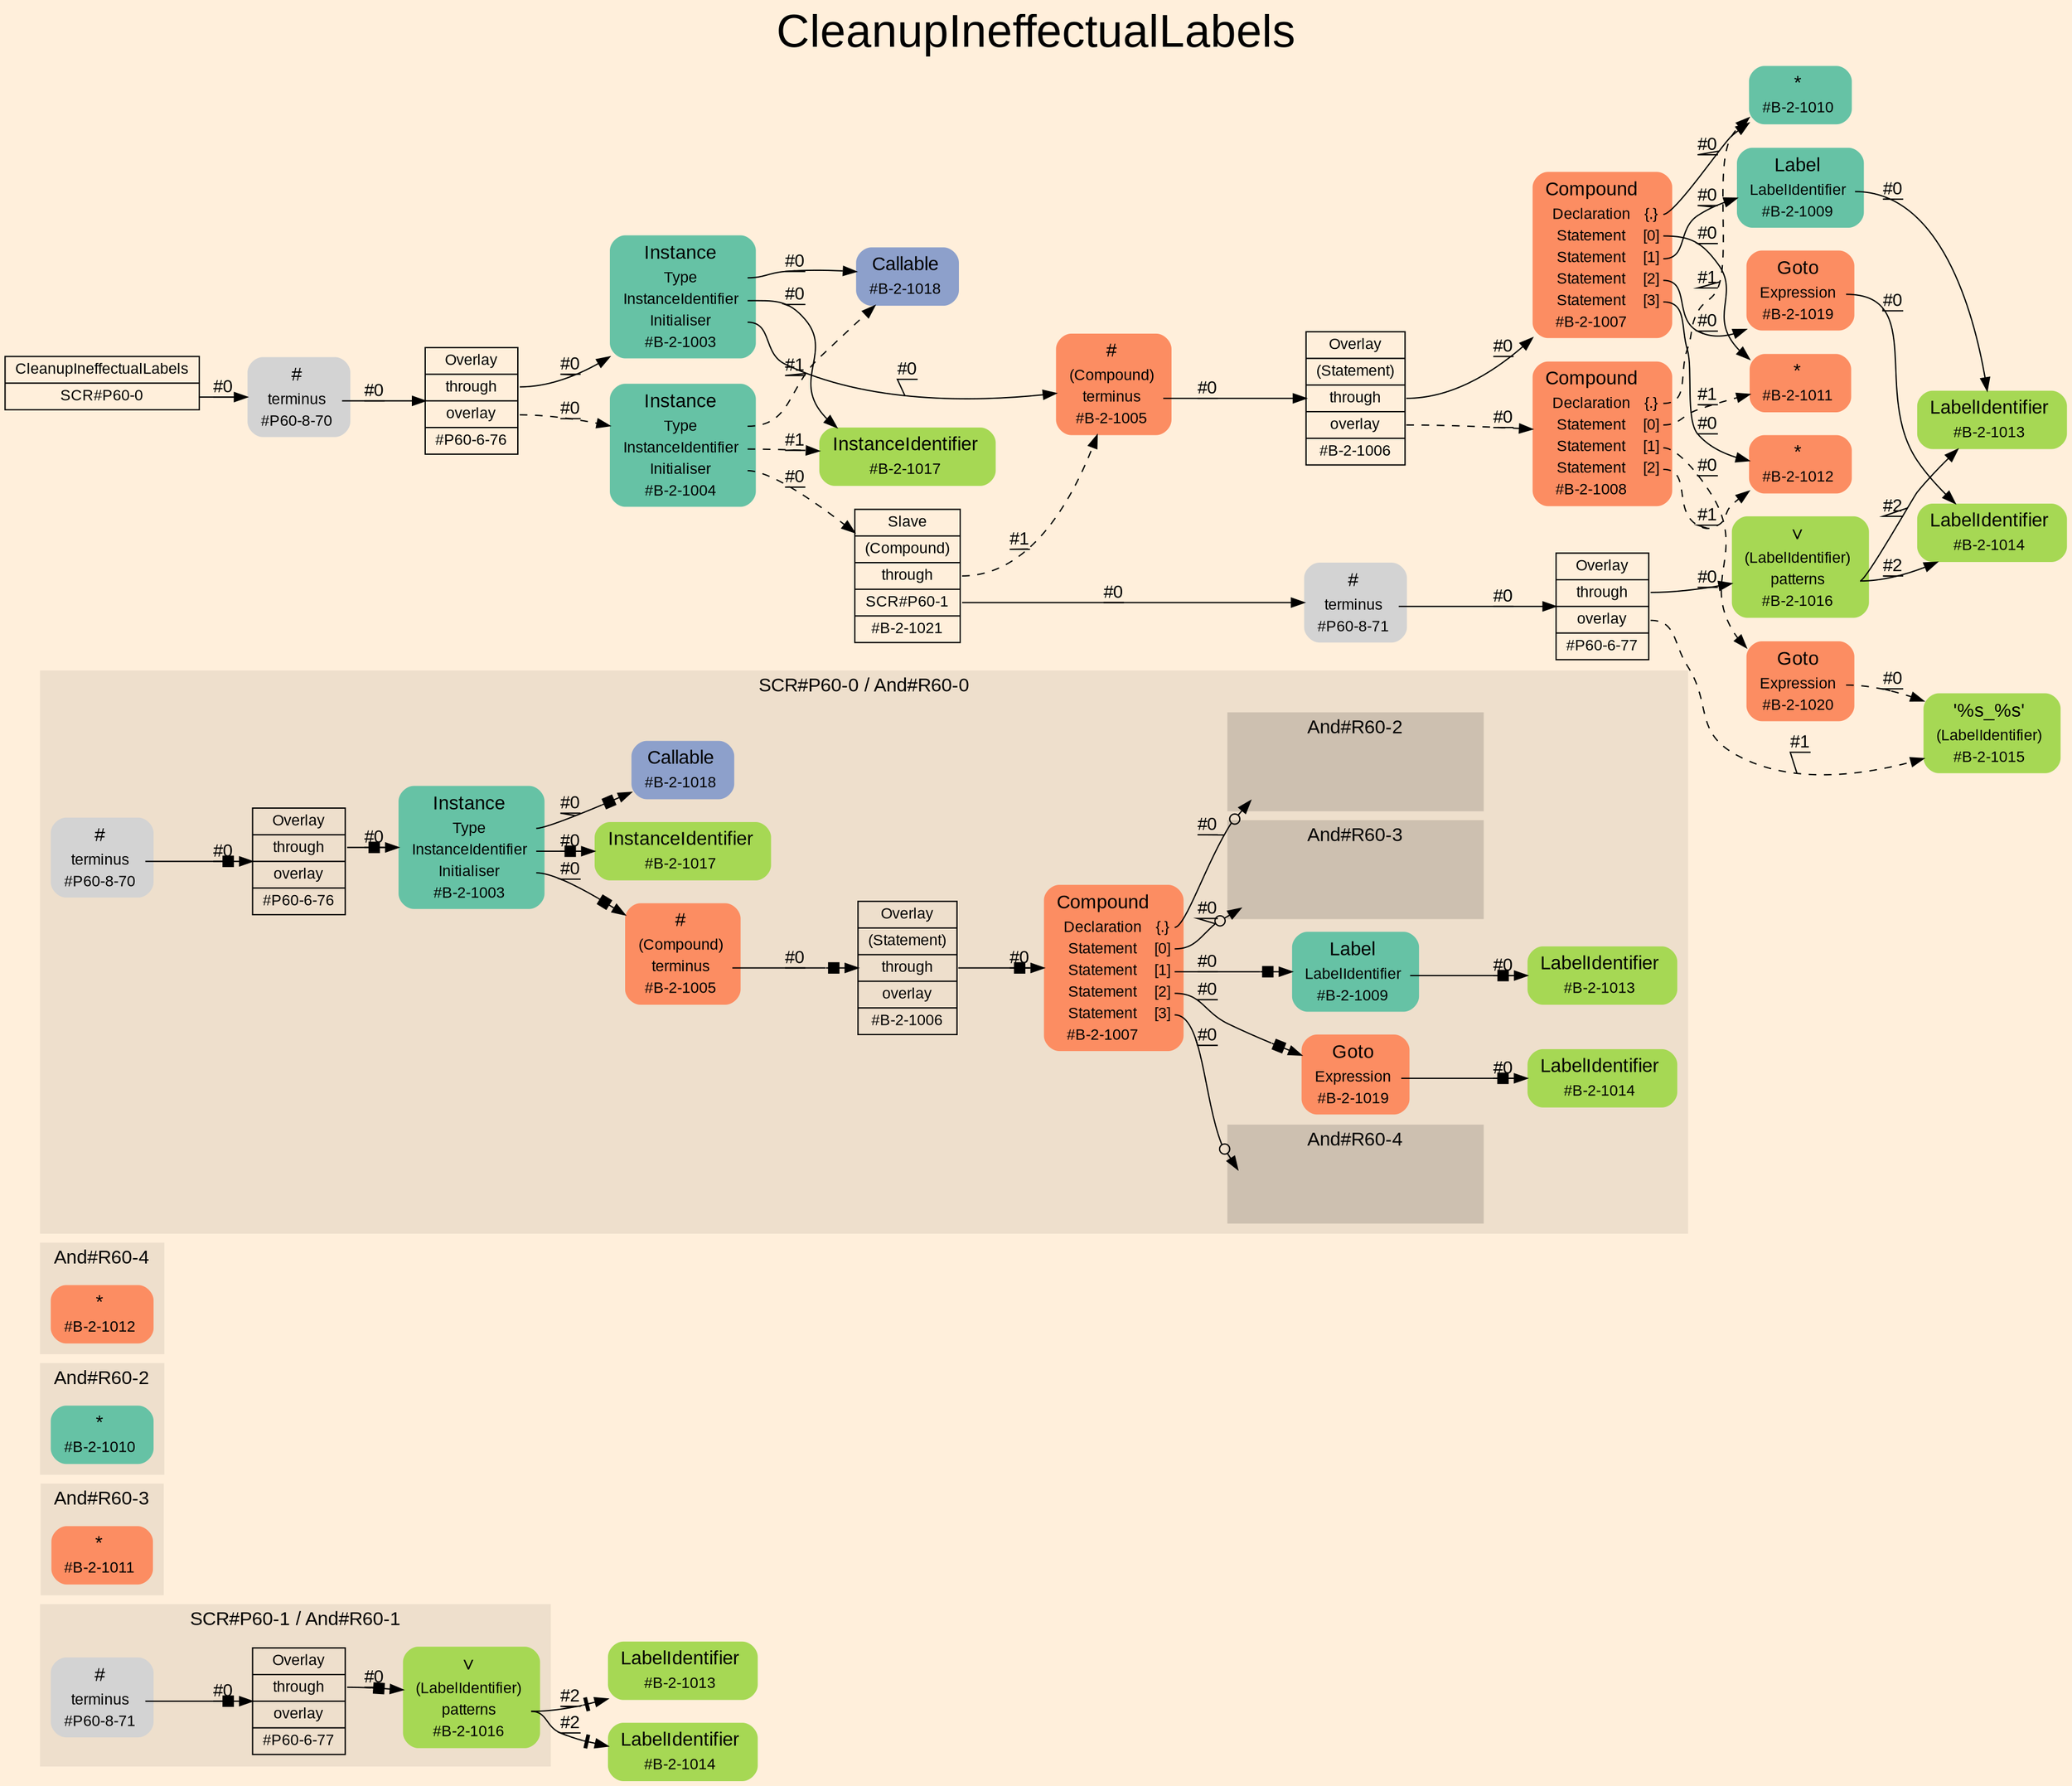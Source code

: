 digraph "CleanupIneffectualLabels" {
label = "CleanupIneffectualLabels"
labelloc = t
fontsize = "36"
graph [
    rankdir = "LR"
    ranksep = 0.3
    bgcolor = antiquewhite1
    color = black
    fontcolor = black
    fontname = "Arial"
];
node [
    fontname = "Arial"
];
edge [
    fontname = "Arial"
];

// -------------------- figure And#R60-1 --------------------
"And#R60-1 / #B-2-1013" [
    shape = "plaintext"
    fillcolor = "/set28/5"
    label = <<TABLE BORDER="0" CELLBORDER="0" CELLSPACING="0">
     <TR><TD><FONT POINT-SIZE="15.0">LabelIdentifier</FONT></TD><TD></TD></TR>
     <TR><TD>#B-2-1013</TD><TD PORT="port0"></TD></TR>
    </TABLE>>
    style = "rounded,filled"
    fontsize = "12"
];

"And#R60-1 / #B-2-1014" [
    shape = "plaintext"
    fillcolor = "/set28/5"
    label = <<TABLE BORDER="0" CELLBORDER="0" CELLSPACING="0">
     <TR><TD><FONT POINT-SIZE="15.0">LabelIdentifier</FONT></TD><TD></TD></TR>
     <TR><TD>#B-2-1014</TD><TD PORT="port0"></TD></TR>
    </TABLE>>
    style = "rounded,filled"
    fontsize = "12"
];

subgraph "clusterAnd#R60-1" {
    label = "SCR#P60-1 / And#R60-1"
    style = "filled"
    color = antiquewhite2
    fontsize = "15"
    "And#R60-1 / #P60-8-71" [
        shape = "plaintext"
        label = <<TABLE BORDER="0" CELLBORDER="0" CELLSPACING="0">
         <TR><TD><FONT POINT-SIZE="15.0">#</FONT></TD><TD></TD></TR>
         <TR><TD>terminus</TD><TD PORT="port0"></TD></TR>
         <TR><TD>#P60-8-71</TD><TD PORT="port1"></TD></TR>
        </TABLE>>
        style = "rounded,filled"
        fontsize = "12"
    ];
    
    "And#R60-1 / #P60-6-77" [
        shape = "record"
        fillcolor = antiquewhite2
        label = "<fixed> Overlay | <port0> through | <port1> overlay | <port2> #P60-6-77"
        style = "filled"
        fontsize = "12"
        color = black
        fontcolor = black
    ];
    
    "And#R60-1 / #B-2-1016" [
        shape = "plaintext"
        fillcolor = "/set28/5"
        label = <<TABLE BORDER="0" CELLBORDER="0" CELLSPACING="0">
         <TR><TD><FONT POINT-SIZE="15.0">∨</FONT></TD><TD></TD></TR>
         <TR><TD>(LabelIdentifier)</TD><TD PORT="port0"></TD></TR>
         <TR><TD>patterns</TD><TD PORT="port1"></TD></TR>
         <TR><TD>#B-2-1016</TD><TD PORT="port2"></TD></TR>
        </TABLE>>
        style = "rounded,filled"
        fontsize = "12"
    ];
    
}


// -------------------- figure And#R60-3 --------------------
subgraph "clusterAnd#R60-3" {
    label = "And#R60-3"
    style = "filled"
    color = antiquewhite2
    fontsize = "15"
    "And#R60-3 / #B-2-1011" [
        shape = "plaintext"
        fillcolor = "/set28/2"
        label = <<TABLE BORDER="0" CELLBORDER="0" CELLSPACING="0">
         <TR><TD><FONT POINT-SIZE="15.0">*</FONT></TD><TD></TD></TR>
         <TR><TD>#B-2-1011</TD><TD PORT="port0"></TD></TR>
        </TABLE>>
        style = "rounded,filled"
        fontsize = "12"
    ];
    
}


// -------------------- figure And#R60-2 --------------------
subgraph "clusterAnd#R60-2" {
    label = "And#R60-2"
    style = "filled"
    color = antiquewhite2
    fontsize = "15"
    "And#R60-2 / #B-2-1010" [
        shape = "plaintext"
        fillcolor = "/set28/1"
        label = <<TABLE BORDER="0" CELLBORDER="0" CELLSPACING="0">
         <TR><TD><FONT POINT-SIZE="15.0">*</FONT></TD><TD></TD></TR>
         <TR><TD>#B-2-1010</TD><TD PORT="port0"></TD></TR>
        </TABLE>>
        style = "rounded,filled"
        fontsize = "12"
    ];
    
}


// -------------------- figure And#R60-4 --------------------
subgraph "clusterAnd#R60-4" {
    label = "And#R60-4"
    style = "filled"
    color = antiquewhite2
    fontsize = "15"
    "And#R60-4 / #B-2-1012" [
        shape = "plaintext"
        fillcolor = "/set28/2"
        label = <<TABLE BORDER="0" CELLBORDER="0" CELLSPACING="0">
         <TR><TD><FONT POINT-SIZE="15.0">*</FONT></TD><TD></TD></TR>
         <TR><TD>#B-2-1012</TD><TD PORT="port0"></TD></TR>
        </TABLE>>
        style = "rounded,filled"
        fontsize = "12"
    ];
    
}


// -------------------- figure And#R60-0 --------------------
subgraph "clusterAnd#R60-0" {
    label = "SCR#P60-0 / And#R60-0"
    style = "filled"
    color = antiquewhite2
    fontsize = "15"
    "And#R60-0 / #B-2-1006" [
        shape = "record"
        fillcolor = antiquewhite2
        label = "<fixed> Overlay | <port0> (Statement) | <port1> through | <port2> overlay | <port3> #B-2-1006"
        style = "filled"
        fontsize = "12"
        color = black
        fontcolor = black
    ];
    
    "And#R60-0 / #B-2-1014" [
        shape = "plaintext"
        fillcolor = "/set28/5"
        label = <<TABLE BORDER="0" CELLBORDER="0" CELLSPACING="0">
         <TR><TD><FONT POINT-SIZE="15.0">LabelIdentifier</FONT></TD><TD></TD></TR>
         <TR><TD>#B-2-1014</TD><TD PORT="port0"></TD></TR>
        </TABLE>>
        style = "rounded,filled"
        fontsize = "12"
    ];
    
    "And#R60-0 / #B-2-1005" [
        shape = "plaintext"
        fillcolor = "/set28/2"
        label = <<TABLE BORDER="0" CELLBORDER="0" CELLSPACING="0">
         <TR><TD><FONT POINT-SIZE="15.0">#</FONT></TD><TD></TD></TR>
         <TR><TD>(Compound)</TD><TD PORT="port0"></TD></TR>
         <TR><TD>terminus</TD><TD PORT="port1"></TD></TR>
         <TR><TD>#B-2-1005</TD><TD PORT="port2"></TD></TR>
        </TABLE>>
        style = "rounded,filled"
        fontsize = "12"
    ];
    
    "And#R60-0 / #P60-8-70" [
        shape = "plaintext"
        label = <<TABLE BORDER="0" CELLBORDER="0" CELLSPACING="0">
         <TR><TD><FONT POINT-SIZE="15.0">#</FONT></TD><TD></TD></TR>
         <TR><TD>terminus</TD><TD PORT="port0"></TD></TR>
         <TR><TD>#P60-8-70</TD><TD PORT="port1"></TD></TR>
        </TABLE>>
        style = "rounded,filled"
        fontsize = "12"
    ];
    
    "And#R60-0 / #B-2-1007" [
        shape = "plaintext"
        fillcolor = "/set28/2"
        label = <<TABLE BORDER="0" CELLBORDER="0" CELLSPACING="0">
         <TR><TD><FONT POINT-SIZE="15.0">Compound</FONT></TD><TD></TD></TR>
         <TR><TD>Declaration</TD><TD PORT="port0">{.}</TD></TR>
         <TR><TD>Statement</TD><TD PORT="port1">[0]</TD></TR>
         <TR><TD>Statement</TD><TD PORT="port2">[1]</TD></TR>
         <TR><TD>Statement</TD><TD PORT="port3">[2]</TD></TR>
         <TR><TD>Statement</TD><TD PORT="port4">[3]</TD></TR>
         <TR><TD>#B-2-1007</TD><TD PORT="port5"></TD></TR>
        </TABLE>>
        style = "rounded,filled"
        fontsize = "12"
    ];
    
    "And#R60-0 / #B-2-1018" [
        shape = "plaintext"
        fillcolor = "/set28/3"
        label = <<TABLE BORDER="0" CELLBORDER="0" CELLSPACING="0">
         <TR><TD><FONT POINT-SIZE="15.0">Callable</FONT></TD><TD></TD></TR>
         <TR><TD>#B-2-1018</TD><TD PORT="port0"></TD></TR>
        </TABLE>>
        style = "rounded,filled"
        fontsize = "12"
    ];
    
    "And#R60-0 / #P60-6-76" [
        shape = "record"
        fillcolor = antiquewhite2
        label = "<fixed> Overlay | <port0> through | <port1> overlay | <port2> #P60-6-76"
        style = "filled"
        fontsize = "12"
        color = black
        fontcolor = black
    ];
    
    "And#R60-0 / #B-2-1003" [
        shape = "plaintext"
        fillcolor = "/set28/1"
        label = <<TABLE BORDER="0" CELLBORDER="0" CELLSPACING="0">
         <TR><TD><FONT POINT-SIZE="15.0">Instance</FONT></TD><TD></TD></TR>
         <TR><TD>Type</TD><TD PORT="port0"></TD></TR>
         <TR><TD>InstanceIdentifier</TD><TD PORT="port1"></TD></TR>
         <TR><TD>Initialiser</TD><TD PORT="port2"></TD></TR>
         <TR><TD>#B-2-1003</TD><TD PORT="port3"></TD></TR>
        </TABLE>>
        style = "rounded,filled"
        fontsize = "12"
    ];
    
    "And#R60-0 / #B-2-1009" [
        shape = "plaintext"
        fillcolor = "/set28/1"
        label = <<TABLE BORDER="0" CELLBORDER="0" CELLSPACING="0">
         <TR><TD><FONT POINT-SIZE="15.0">Label</FONT></TD><TD></TD></TR>
         <TR><TD>LabelIdentifier</TD><TD PORT="port0"></TD></TR>
         <TR><TD>#B-2-1009</TD><TD PORT="port1"></TD></TR>
        </TABLE>>
        style = "rounded,filled"
        fontsize = "12"
    ];
    
    "And#R60-0 / #B-2-1017" [
        shape = "plaintext"
        fillcolor = "/set28/5"
        label = <<TABLE BORDER="0" CELLBORDER="0" CELLSPACING="0">
         <TR><TD><FONT POINT-SIZE="15.0">InstanceIdentifier</FONT></TD><TD></TD></TR>
         <TR><TD>#B-2-1017</TD><TD PORT="port0"></TD></TR>
        </TABLE>>
        style = "rounded,filled"
        fontsize = "12"
    ];
    
    "And#R60-0 / #B-2-1013" [
        shape = "plaintext"
        fillcolor = "/set28/5"
        label = <<TABLE BORDER="0" CELLBORDER="0" CELLSPACING="0">
         <TR><TD><FONT POINT-SIZE="15.0">LabelIdentifier</FONT></TD><TD></TD></TR>
         <TR><TD>#B-2-1013</TD><TD PORT="port0"></TD></TR>
        </TABLE>>
        style = "rounded,filled"
        fontsize = "12"
    ];
    
    "And#R60-0 / #B-2-1019" [
        shape = "plaintext"
        fillcolor = "/set28/2"
        label = <<TABLE BORDER="0" CELLBORDER="0" CELLSPACING="0">
         <TR><TD><FONT POINT-SIZE="15.0">Goto</FONT></TD><TD></TD></TR>
         <TR><TD>Expression</TD><TD PORT="port0"></TD></TR>
         <TR><TD>#B-2-1019</TD><TD PORT="port1"></TD></TR>
        </TABLE>>
        style = "rounded,filled"
        fontsize = "12"
    ];
    
    subgraph "clusterAnd#R60-0 / And#R60-4" {
        label = "And#R60-4"
        style = "filled"
        color = antiquewhite3
        fontsize = "15"
        "And#R60-0 / #0 / #B-2-1012" [
            shape = "none"
            style = "invisible"
        ];
        
    }
    
    subgraph "clusterAnd#R60-0 / And#R60-2" {
        label = "And#R60-2"
        style = "filled"
        color = antiquewhite3
        fontsize = "15"
        "And#R60-0 / #0 / #B-2-1010" [
            shape = "none"
            style = "invisible"
        ];
        
    }
    
    subgraph "clusterAnd#R60-0 / And#R60-3" {
        label = "And#R60-3"
        style = "filled"
        color = antiquewhite3
        fontsize = "15"
        "And#R60-0 / #0 / #B-2-1011" [
            shape = "none"
            style = "invisible"
        ];
        
    }
    
}


// -------------------- transformation figure --------------------
"CR#P60-0" [
    shape = "record"
    fillcolor = antiquewhite1
    label = "<fixed> CleanupIneffectualLabels | <port0> SCR#P60-0"
    style = "filled"
    fontsize = "12"
    color = black
    fontcolor = black
];

"#P60-8-70" [
    shape = "plaintext"
    label = <<TABLE BORDER="0" CELLBORDER="0" CELLSPACING="0">
     <TR><TD><FONT POINT-SIZE="15.0">#</FONT></TD><TD></TD></TR>
     <TR><TD>terminus</TD><TD PORT="port0"></TD></TR>
     <TR><TD>#P60-8-70</TD><TD PORT="port1"></TD></TR>
    </TABLE>>
    style = "rounded,filled"
    fontsize = "12"
];

"#P60-6-76" [
    shape = "record"
    fillcolor = antiquewhite1
    label = "<fixed> Overlay | <port0> through | <port1> overlay | <port2> #P60-6-76"
    style = "filled"
    fontsize = "12"
    color = black
    fontcolor = black
];

"#B-2-1003" [
    shape = "plaintext"
    fillcolor = "/set28/1"
    label = <<TABLE BORDER="0" CELLBORDER="0" CELLSPACING="0">
     <TR><TD><FONT POINT-SIZE="15.0">Instance</FONT></TD><TD></TD></TR>
     <TR><TD>Type</TD><TD PORT="port0"></TD></TR>
     <TR><TD>InstanceIdentifier</TD><TD PORT="port1"></TD></TR>
     <TR><TD>Initialiser</TD><TD PORT="port2"></TD></TR>
     <TR><TD>#B-2-1003</TD><TD PORT="port3"></TD></TR>
    </TABLE>>
    style = "rounded,filled"
    fontsize = "12"
];

"#B-2-1018" [
    shape = "plaintext"
    fillcolor = "/set28/3"
    label = <<TABLE BORDER="0" CELLBORDER="0" CELLSPACING="0">
     <TR><TD><FONT POINT-SIZE="15.0">Callable</FONT></TD><TD></TD></TR>
     <TR><TD>#B-2-1018</TD><TD PORT="port0"></TD></TR>
    </TABLE>>
    style = "rounded,filled"
    fontsize = "12"
];

"#B-2-1017" [
    shape = "plaintext"
    fillcolor = "/set28/5"
    label = <<TABLE BORDER="0" CELLBORDER="0" CELLSPACING="0">
     <TR><TD><FONT POINT-SIZE="15.0">InstanceIdentifier</FONT></TD><TD></TD></TR>
     <TR><TD>#B-2-1017</TD><TD PORT="port0"></TD></TR>
    </TABLE>>
    style = "rounded,filled"
    fontsize = "12"
];

"#B-2-1005" [
    shape = "plaintext"
    fillcolor = "/set28/2"
    label = <<TABLE BORDER="0" CELLBORDER="0" CELLSPACING="0">
     <TR><TD><FONT POINT-SIZE="15.0">#</FONT></TD><TD></TD></TR>
     <TR><TD>(Compound)</TD><TD PORT="port0"></TD></TR>
     <TR><TD>terminus</TD><TD PORT="port1"></TD></TR>
     <TR><TD>#B-2-1005</TD><TD PORT="port2"></TD></TR>
    </TABLE>>
    style = "rounded,filled"
    fontsize = "12"
];

"#B-2-1006" [
    shape = "record"
    fillcolor = antiquewhite1
    label = "<fixed> Overlay | <port0> (Statement) | <port1> through | <port2> overlay | <port3> #B-2-1006"
    style = "filled"
    fontsize = "12"
    color = black
    fontcolor = black
];

"#B-2-1007" [
    shape = "plaintext"
    fillcolor = "/set28/2"
    label = <<TABLE BORDER="0" CELLBORDER="0" CELLSPACING="0">
     <TR><TD><FONT POINT-SIZE="15.0">Compound</FONT></TD><TD></TD></TR>
     <TR><TD>Declaration</TD><TD PORT="port0">{.}</TD></TR>
     <TR><TD>Statement</TD><TD PORT="port1">[0]</TD></TR>
     <TR><TD>Statement</TD><TD PORT="port2">[1]</TD></TR>
     <TR><TD>Statement</TD><TD PORT="port3">[2]</TD></TR>
     <TR><TD>Statement</TD><TD PORT="port4">[3]</TD></TR>
     <TR><TD>#B-2-1007</TD><TD PORT="port5"></TD></TR>
    </TABLE>>
    style = "rounded,filled"
    fontsize = "12"
];

"#B-2-1010" [
    shape = "plaintext"
    fillcolor = "/set28/1"
    label = <<TABLE BORDER="0" CELLBORDER="0" CELLSPACING="0">
     <TR><TD><FONT POINT-SIZE="15.0">*</FONT></TD><TD></TD></TR>
     <TR><TD>#B-2-1010</TD><TD PORT="port0"></TD></TR>
    </TABLE>>
    style = "rounded,filled"
    fontsize = "12"
];

"#B-2-1011" [
    shape = "plaintext"
    fillcolor = "/set28/2"
    label = <<TABLE BORDER="0" CELLBORDER="0" CELLSPACING="0">
     <TR><TD><FONT POINT-SIZE="15.0">*</FONT></TD><TD></TD></TR>
     <TR><TD>#B-2-1011</TD><TD PORT="port0"></TD></TR>
    </TABLE>>
    style = "rounded,filled"
    fontsize = "12"
];

"#B-2-1009" [
    shape = "plaintext"
    fillcolor = "/set28/1"
    label = <<TABLE BORDER="0" CELLBORDER="0" CELLSPACING="0">
     <TR><TD><FONT POINT-SIZE="15.0">Label</FONT></TD><TD></TD></TR>
     <TR><TD>LabelIdentifier</TD><TD PORT="port0"></TD></TR>
     <TR><TD>#B-2-1009</TD><TD PORT="port1"></TD></TR>
    </TABLE>>
    style = "rounded,filled"
    fontsize = "12"
];

"#B-2-1013" [
    shape = "plaintext"
    fillcolor = "/set28/5"
    label = <<TABLE BORDER="0" CELLBORDER="0" CELLSPACING="0">
     <TR><TD><FONT POINT-SIZE="15.0">LabelIdentifier</FONT></TD><TD></TD></TR>
     <TR><TD>#B-2-1013</TD><TD PORT="port0"></TD></TR>
    </TABLE>>
    style = "rounded,filled"
    fontsize = "12"
];

"#B-2-1019" [
    shape = "plaintext"
    fillcolor = "/set28/2"
    label = <<TABLE BORDER="0" CELLBORDER="0" CELLSPACING="0">
     <TR><TD><FONT POINT-SIZE="15.0">Goto</FONT></TD><TD></TD></TR>
     <TR><TD>Expression</TD><TD PORT="port0"></TD></TR>
     <TR><TD>#B-2-1019</TD><TD PORT="port1"></TD></TR>
    </TABLE>>
    style = "rounded,filled"
    fontsize = "12"
];

"#B-2-1014" [
    shape = "plaintext"
    fillcolor = "/set28/5"
    label = <<TABLE BORDER="0" CELLBORDER="0" CELLSPACING="0">
     <TR><TD><FONT POINT-SIZE="15.0">LabelIdentifier</FONT></TD><TD></TD></TR>
     <TR><TD>#B-2-1014</TD><TD PORT="port0"></TD></TR>
    </TABLE>>
    style = "rounded,filled"
    fontsize = "12"
];

"#B-2-1012" [
    shape = "plaintext"
    fillcolor = "/set28/2"
    label = <<TABLE BORDER="0" CELLBORDER="0" CELLSPACING="0">
     <TR><TD><FONT POINT-SIZE="15.0">*</FONT></TD><TD></TD></TR>
     <TR><TD>#B-2-1012</TD><TD PORT="port0"></TD></TR>
    </TABLE>>
    style = "rounded,filled"
    fontsize = "12"
];

"#B-2-1008" [
    shape = "plaintext"
    fillcolor = "/set28/2"
    label = <<TABLE BORDER="0" CELLBORDER="0" CELLSPACING="0">
     <TR><TD><FONT POINT-SIZE="15.0">Compound</FONT></TD><TD></TD></TR>
     <TR><TD>Declaration</TD><TD PORT="port0">{.}</TD></TR>
     <TR><TD>Statement</TD><TD PORT="port1">[0]</TD></TR>
     <TR><TD>Statement</TD><TD PORT="port2">[1]</TD></TR>
     <TR><TD>Statement</TD><TD PORT="port3">[2]</TD></TR>
     <TR><TD>#B-2-1008</TD><TD PORT="port4"></TD></TR>
    </TABLE>>
    style = "rounded,filled"
    fontsize = "12"
];

"#B-2-1020" [
    shape = "plaintext"
    fillcolor = "/set28/2"
    label = <<TABLE BORDER="0" CELLBORDER="0" CELLSPACING="0">
     <TR><TD><FONT POINT-SIZE="15.0">Goto</FONT></TD><TD></TD></TR>
     <TR><TD>Expression</TD><TD PORT="port0"></TD></TR>
     <TR><TD>#B-2-1020</TD><TD PORT="port1"></TD></TR>
    </TABLE>>
    style = "rounded,filled"
    fontsize = "12"
];

"#B-2-1015" [
    shape = "plaintext"
    fillcolor = "/set28/5"
    label = <<TABLE BORDER="0" CELLBORDER="0" CELLSPACING="0">
     <TR><TD><FONT POINT-SIZE="15.0">'%s_%s'</FONT></TD><TD></TD></TR>
     <TR><TD>(LabelIdentifier)</TD><TD PORT="port0"></TD></TR>
     <TR><TD>#B-2-1015</TD><TD PORT="port1"></TD></TR>
    </TABLE>>
    style = "rounded,filled"
    fontsize = "12"
];

"#B-2-1004" [
    shape = "plaintext"
    fillcolor = "/set28/1"
    label = <<TABLE BORDER="0" CELLBORDER="0" CELLSPACING="0">
     <TR><TD><FONT POINT-SIZE="15.0">Instance</FONT></TD><TD></TD></TR>
     <TR><TD>Type</TD><TD PORT="port0"></TD></TR>
     <TR><TD>InstanceIdentifier</TD><TD PORT="port1"></TD></TR>
     <TR><TD>Initialiser</TD><TD PORT="port2"></TD></TR>
     <TR><TD>#B-2-1004</TD><TD PORT="port3"></TD></TR>
    </TABLE>>
    style = "rounded,filled"
    fontsize = "12"
];

"#B-2-1021" [
    shape = "record"
    fillcolor = antiquewhite1
    label = "<fixed> Slave | <port0> (Compound) | <port1> through | <port2> SCR#P60-1 | <port3> #B-2-1021"
    style = "filled"
    fontsize = "12"
    color = black
    fontcolor = black
];

"#P60-8-71" [
    shape = "plaintext"
    label = <<TABLE BORDER="0" CELLBORDER="0" CELLSPACING="0">
     <TR><TD><FONT POINT-SIZE="15.0">#</FONT></TD><TD></TD></TR>
     <TR><TD>terminus</TD><TD PORT="port0"></TD></TR>
     <TR><TD>#P60-8-71</TD><TD PORT="port1"></TD></TR>
    </TABLE>>
    style = "rounded,filled"
    fontsize = "12"
];

"#P60-6-77" [
    shape = "record"
    fillcolor = antiquewhite1
    label = "<fixed> Overlay | <port0> through | <port1> overlay | <port2> #P60-6-77"
    style = "filled"
    fontsize = "12"
    color = black
    fontcolor = black
];

"#B-2-1016" [
    shape = "plaintext"
    fillcolor = "/set28/5"
    label = <<TABLE BORDER="0" CELLBORDER="0" CELLSPACING="0">
     <TR><TD><FONT POINT-SIZE="15.0">∨</FONT></TD><TD></TD></TR>
     <TR><TD>(LabelIdentifier)</TD><TD PORT="port0"></TD></TR>
     <TR><TD>patterns</TD><TD PORT="port1"></TD></TR>
     <TR><TD>#B-2-1016</TD><TD PORT="port2"></TD></TR>
    </TABLE>>
    style = "rounded,filled"
    fontsize = "12"
];


// -------------------- links --------------------
// links for block CR#P60-0
"CR#P60-0":port0 -> "#P60-8-70" [
    label = "#0"
    decorate = true
    color = black
    fontcolor = black
];

// links for block #P60-8-70
"#P60-8-70":port0 -> "#P60-6-76" [
    label = "#0"
    decorate = true
    color = black
    fontcolor = black
];

// links for block #P60-6-76
"#P60-6-76":port0 -> "#B-2-1003" [
    label = "#0"
    decorate = true
    color = black
    fontcolor = black
];

"#P60-6-76":port1 -> "#B-2-1004" [
    style="dashed"
    label = "#0"
    decorate = true
    color = black
    fontcolor = black
];

// links for block #B-2-1003
"#B-2-1003":port0 -> "#B-2-1018" [
    label = "#0"
    decorate = true
    color = black
    fontcolor = black
];

"#B-2-1003":port1 -> "#B-2-1017" [
    label = "#0"
    decorate = true
    color = black
    fontcolor = black
];

"#B-2-1003":port2 -> "#B-2-1005" [
    label = "#0"
    decorate = true
    color = black
    fontcolor = black
];

// links for block #B-2-1018
// links for block #B-2-1017
// links for block #B-2-1005
"#B-2-1005":port1 -> "#B-2-1006" [
    label = "#0"
    decorate = true
    color = black
    fontcolor = black
];

// links for block #B-2-1006
"#B-2-1006":port1 -> "#B-2-1007" [
    label = "#0"
    decorate = true
    color = black
    fontcolor = black
];

"#B-2-1006":port2 -> "#B-2-1008" [
    style="dashed"
    label = "#0"
    decorate = true
    color = black
    fontcolor = black
];

// links for block #B-2-1007
"#B-2-1007":port0 -> "#B-2-1010" [
    label = "#0"
    decorate = true
    color = black
    fontcolor = black
];

"#B-2-1007":port1 -> "#B-2-1011" [
    label = "#0"
    decorate = true
    color = black
    fontcolor = black
];

"#B-2-1007":port2 -> "#B-2-1009" [
    label = "#0"
    decorate = true
    color = black
    fontcolor = black
];

"#B-2-1007":port3 -> "#B-2-1019" [
    label = "#0"
    decorate = true
    color = black
    fontcolor = black
];

"#B-2-1007":port4 -> "#B-2-1012" [
    label = "#0"
    decorate = true
    color = black
    fontcolor = black
];

// links for block #B-2-1010
// links for block #B-2-1011
// links for block #B-2-1009
"#B-2-1009":port0 -> "#B-2-1013" [
    label = "#0"
    decorate = true
    color = black
    fontcolor = black
];

// links for block #B-2-1013
// links for block #B-2-1019
"#B-2-1019":port0 -> "#B-2-1014" [
    label = "#0"
    decorate = true
    color = black
    fontcolor = black
];

// links for block #B-2-1014
// links for block #B-2-1012
// links for block #B-2-1008
"#B-2-1008":port0 -> "#B-2-1010" [
    style="dashed"
    label = "#1"
    decorate = true
    color = black
    fontcolor = black
];

"#B-2-1008":port1 -> "#B-2-1011" [
    style="dashed"
    label = "#1"
    decorate = true
    color = black
    fontcolor = black
];

"#B-2-1008":port2 -> "#B-2-1020" [
    style="dashed"
    label = "#0"
    decorate = true
    color = black
    fontcolor = black
];

"#B-2-1008":port3 -> "#B-2-1012" [
    style="dashed"
    label = "#1"
    decorate = true
    color = black
    fontcolor = black
];

// links for block #B-2-1020
"#B-2-1020":port0 -> "#B-2-1015" [
    style="dashed"
    label = "#0"
    decorate = true
    color = black
    fontcolor = black
];

// links for block #B-2-1015
// links for block #B-2-1004
"#B-2-1004":port0 -> "#B-2-1018" [
    style="dashed"
    label = "#1"
    decorate = true
    color = black
    fontcolor = black
];

"#B-2-1004":port1 -> "#B-2-1017" [
    style="dashed"
    label = "#1"
    decorate = true
    color = black
    fontcolor = black
];

"#B-2-1004":port2 -> "#B-2-1021" [
    style="dashed"
    label = "#0"
    decorate = true
    color = black
    fontcolor = black
];

// links for block #B-2-1021
"#B-2-1021":port1 -> "#B-2-1005" [
    style="dashed"
    label = "#1"
    decorate = true
    color = black
    fontcolor = black
];

"#B-2-1021":port2 -> "#P60-8-71" [
    label = "#0"
    decorate = true
    color = black
    fontcolor = black
];

// links for block #P60-8-71
"#P60-8-71":port0 -> "#P60-6-77" [
    label = "#0"
    decorate = true
    color = black
    fontcolor = black
];

// links for block #P60-6-77
"#P60-6-77":port0 -> "#B-2-1016" [
    label = "#0"
    decorate = true
    color = black
    fontcolor = black
];

"#P60-6-77":port1 -> "#B-2-1015" [
    style="dashed"
    label = "#1"
    decorate = true
    color = black
    fontcolor = black
];

// links for block #B-2-1016
"#B-2-1016":port1 -> "#B-2-1013" [
    label = "#2"
    decorate = true
    color = black
    fontcolor = black
];

"#B-2-1016":port1 -> "#B-2-1014" [
    label = "#2"
    decorate = true
    color = black
    fontcolor = black
];

// links for block And#R60-0 / #B-2-1006
"And#R60-0 / #B-2-1006":port1 -> "And#R60-0 / #B-2-1007" [
    arrowhead="normalnonebox"
    label = "#0"
    decorate = true
    color = black
    fontcolor = black
];

// links for block And#R60-0 / #B-2-1014
// links for block And#R60-0 / #B-2-1005
"And#R60-0 / #B-2-1005":port1 -> "And#R60-0 / #B-2-1006" [
    arrowhead="normalnonebox"
    label = "#0"
    decorate = true
    color = black
    fontcolor = black
];

// links for block And#R60-0 / #P60-8-70
"And#R60-0 / #P60-8-70":port0 -> "And#R60-0 / #P60-6-76" [
    arrowhead="normalnonebox"
    label = "#0"
    decorate = true
    color = black
    fontcolor = black
];

// links for block And#R60-0 / #B-2-1007
"And#R60-0 / #B-2-1007":port0 -> "And#R60-0 / #0 / #B-2-1010" [
    arrowhead="normalnoneodot"
    label = "#0"
    decorate = true
    color = black
    fontcolor = black
];

"And#R60-0 / #B-2-1007":port1 -> "And#R60-0 / #0 / #B-2-1011" [
    arrowhead="normalnoneodot"
    label = "#0"
    decorate = true
    color = black
    fontcolor = black
];

"And#R60-0 / #B-2-1007":port2 -> "And#R60-0 / #B-2-1009" [
    arrowhead="normalnonebox"
    label = "#0"
    decorate = true
    color = black
    fontcolor = black
];

"And#R60-0 / #B-2-1007":port3 -> "And#R60-0 / #B-2-1019" [
    arrowhead="normalnonebox"
    label = "#0"
    decorate = true
    color = black
    fontcolor = black
];

"And#R60-0 / #B-2-1007":port4 -> "And#R60-0 / #0 / #B-2-1012" [
    arrowhead="normalnoneodot"
    label = "#0"
    decorate = true
    color = black
    fontcolor = black
];

// links for block And#R60-0 / #B-2-1018
// links for block And#R60-0 / #P60-6-76
"And#R60-0 / #P60-6-76":port0 -> "And#R60-0 / #B-2-1003" [
    arrowhead="normalnonebox"
    label = "#0"
    decorate = true
    color = black
    fontcolor = black
];

// links for block And#R60-0 / #B-2-1003
"And#R60-0 / #B-2-1003":port0 -> "And#R60-0 / #B-2-1018" [
    arrowhead="normalnonebox"
    label = "#0"
    decorate = true
    color = black
    fontcolor = black
];

"And#R60-0 / #B-2-1003":port1 -> "And#R60-0 / #B-2-1017" [
    arrowhead="normalnonebox"
    label = "#0"
    decorate = true
    color = black
    fontcolor = black
];

"And#R60-0 / #B-2-1003":port2 -> "And#R60-0 / #B-2-1005" [
    arrowhead="normalnonebox"
    label = "#0"
    decorate = true
    color = black
    fontcolor = black
];

// links for block And#R60-0 / #B-2-1009
"And#R60-0 / #B-2-1009":port0 -> "And#R60-0 / #B-2-1013" [
    arrowhead="normalnonebox"
    label = "#0"
    decorate = true
    color = black
    fontcolor = black
];

// links for block And#R60-0 / #B-2-1017
// links for block And#R60-0 / #B-2-1013
// links for block And#R60-0 / #B-2-1019
"And#R60-0 / #B-2-1019":port0 -> "And#R60-0 / #B-2-1014" [
    arrowhead="normalnonebox"
    label = "#0"
    decorate = true
    color = black
    fontcolor = black
];

// links for block And#R60-0 / #0 / #B-2-1012
// links for block And#R60-0 / #0 / #B-2-1010
// links for block And#R60-0 / #0 / #B-2-1011
// links for block And#R60-4 / #B-2-1012
// links for block And#R60-2 / #B-2-1010
// links for block And#R60-3 / #B-2-1011
// links for block And#R60-1 / #B-2-1013
// links for block And#R60-1 / #B-2-1014
// links for block And#R60-1 / #P60-8-71
"And#R60-1 / #P60-8-71":port0 -> "And#R60-1 / #P60-6-77" [
    arrowhead="normalnonebox"
    label = "#0"
    decorate = true
    color = black
    fontcolor = black
];

// links for block And#R60-1 / #P60-6-77
"And#R60-1 / #P60-6-77":port0 -> "And#R60-1 / #B-2-1016" [
    arrowhead="normalnonebox"
    label = "#0"
    decorate = true
    color = black
    fontcolor = black
];

// links for block And#R60-1 / #B-2-1016
"And#R60-1 / #B-2-1016":port1 -> "And#R60-1 / #B-2-1013" [
    arrowhead="normalnonetee"
    label = "#2"
    decorate = true
    color = black
    fontcolor = black
];

"And#R60-1 / #B-2-1016":port1 -> "And#R60-1 / #B-2-1014" [
    arrowhead="normalnonetee"
    label = "#2"
    decorate = true
    color = black
    fontcolor = black
];

}
